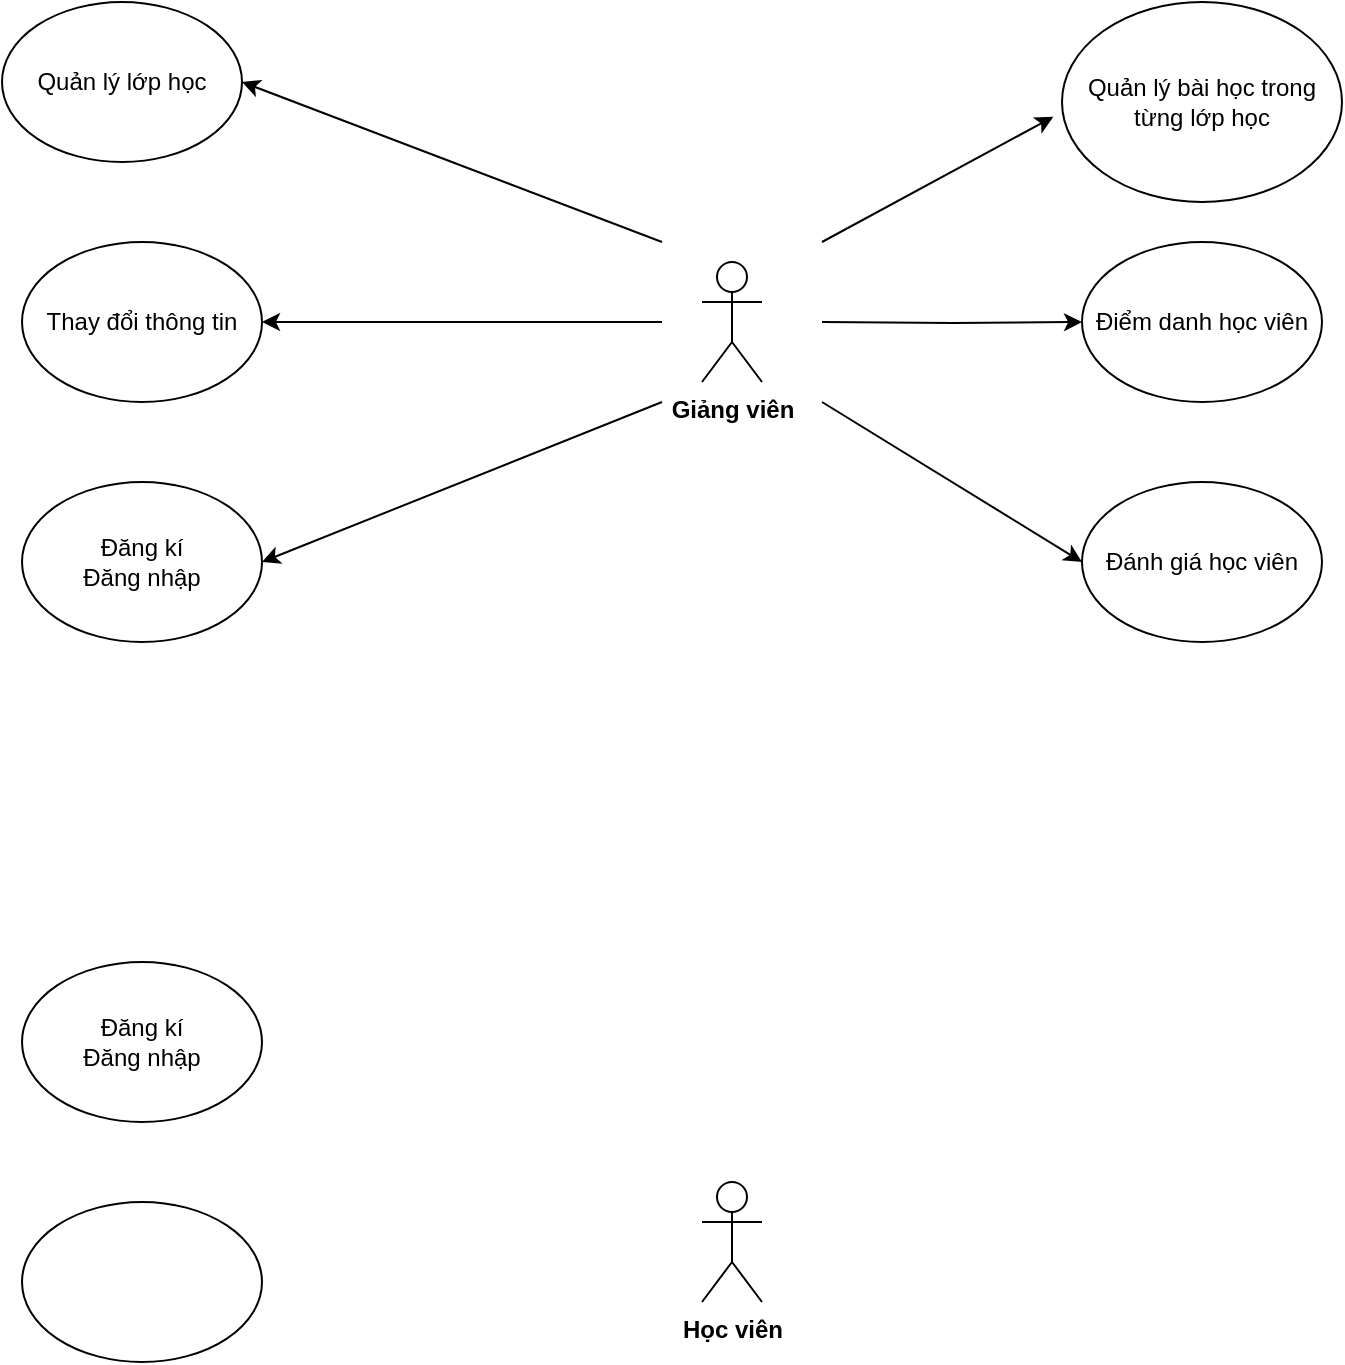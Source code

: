 <mxfile version="12.8.1" type="github"><diagram id="McJpeW2NFm06ZBHEweL8" name="Page-1"><mxGraphModel dx="1038" dy="580" grid="1" gridSize="10" guides="1" tooltips="1" connect="1" arrows="1" fold="1" page="1" pageScale="1" pageWidth="827" pageHeight="1169" math="0" shadow="0"><root><mxCell id="0"/><mxCell id="1" parent="0"/><mxCell id="MZ9rtSjlc_tsvDOP20zb-21" value="" style="edgeStyle=orthogonalEdgeStyle;rounded=0;orthogonalLoop=1;jettySize=auto;html=1;entryX=0;entryY=0.5;entryDx=0;entryDy=0;" edge="1" parent="1" target="MZ9rtSjlc_tsvDOP20zb-12"><mxGeometry relative="1" as="geometry"><mxPoint x="480" y="240" as="sourcePoint"/><mxPoint x="530" y="240" as="targetPoint"/></mxGeometry></mxCell><mxCell id="MZ9rtSjlc_tsvDOP20zb-1" value="&lt;b&gt;Giảng viên&lt;/b&gt;" style="shape=umlActor;verticalLabelPosition=bottom;labelBackgroundColor=#ffffff;verticalAlign=top;html=1;outlineConnect=0;" vertex="1" parent="1"><mxGeometry x="420" y="210" width="30" height="60" as="geometry"/></mxCell><mxCell id="MZ9rtSjlc_tsvDOP20zb-6" value="Đăng kí&lt;br&gt;Đăng nhập" style="ellipse;whiteSpace=wrap;html=1;" vertex="1" parent="1"><mxGeometry x="80" y="320" width="120" height="80" as="geometry"/></mxCell><mxCell id="MZ9rtSjlc_tsvDOP20zb-8" value="Thay đổi thông tin" style="ellipse;whiteSpace=wrap;html=1;" vertex="1" parent="1"><mxGeometry x="80" y="200" width="120" height="80" as="geometry"/></mxCell><mxCell id="MZ9rtSjlc_tsvDOP20zb-10" value="Quản lý lớp học" style="ellipse;whiteSpace=wrap;html=1;" vertex="1" parent="1"><mxGeometry x="70" y="80" width="120" height="80" as="geometry"/></mxCell><mxCell id="MZ9rtSjlc_tsvDOP20zb-11" value="Quản lý bài học trong từng lớp học" style="ellipse;whiteSpace=wrap;html=1;" vertex="1" parent="1"><mxGeometry x="600" y="80" width="140" height="100" as="geometry"/></mxCell><mxCell id="MZ9rtSjlc_tsvDOP20zb-12" value="Điểm danh học viên" style="ellipse;whiteSpace=wrap;html=1;" vertex="1" parent="1"><mxGeometry x="610" y="200" width="120" height="80" as="geometry"/></mxCell><mxCell id="MZ9rtSjlc_tsvDOP20zb-13" value="Đánh giá học viên" style="ellipse;whiteSpace=wrap;html=1;" vertex="1" parent="1"><mxGeometry x="610" y="320" width="120" height="80" as="geometry"/></mxCell><mxCell id="MZ9rtSjlc_tsvDOP20zb-16" value="" style="endArrow=classic;html=1;entryX=1;entryY=0.5;entryDx=0;entryDy=0;" edge="1" parent="1" target="MZ9rtSjlc_tsvDOP20zb-8"><mxGeometry width="50" height="50" relative="1" as="geometry"><mxPoint x="400" y="240" as="sourcePoint"/><mxPoint x="360" y="190" as="targetPoint"/></mxGeometry></mxCell><mxCell id="MZ9rtSjlc_tsvDOP20zb-17" value="" style="endArrow=classic;html=1;entryX=1;entryY=0.5;entryDx=0;entryDy=0;" edge="1" parent="1" target="MZ9rtSjlc_tsvDOP20zb-6"><mxGeometry width="50" height="50" relative="1" as="geometry"><mxPoint x="400" y="280" as="sourcePoint"/><mxPoint x="354.4" y="158.64" as="targetPoint"/></mxGeometry></mxCell><mxCell id="MZ9rtSjlc_tsvDOP20zb-18" value="" style="endArrow=classic;html=1;entryX=0;entryY=0.5;entryDx=0;entryDy=0;" edge="1" parent="1" target="MZ9rtSjlc_tsvDOP20zb-13"><mxGeometry width="50" height="50" relative="1" as="geometry"><mxPoint x="480" y="280" as="sourcePoint"/><mxPoint x="364.4" y="168.64" as="targetPoint"/></mxGeometry></mxCell><mxCell id="MZ9rtSjlc_tsvDOP20zb-19" value="" style="endArrow=classic;html=1;entryX=1;entryY=0.5;entryDx=0;entryDy=0;" edge="1" parent="1" target="MZ9rtSjlc_tsvDOP20zb-10"><mxGeometry width="50" height="50" relative="1" as="geometry"><mxPoint x="400" y="200" as="sourcePoint"/><mxPoint x="374.4" y="178.64" as="targetPoint"/></mxGeometry></mxCell><mxCell id="MZ9rtSjlc_tsvDOP20zb-22" value="" style="endArrow=classic;html=1;entryX=-0.031;entryY=0.574;entryDx=0;entryDy=0;entryPerimeter=0;" edge="1" parent="1" target="MZ9rtSjlc_tsvDOP20zb-11"><mxGeometry width="50" height="50" relative="1" as="geometry"><mxPoint x="480" y="200" as="sourcePoint"/><mxPoint x="384.4" y="188.64" as="targetPoint"/></mxGeometry></mxCell><mxCell id="MZ9rtSjlc_tsvDOP20zb-23" value="&lt;b&gt;Học viên&lt;/b&gt;" style="shape=umlActor;verticalLabelPosition=bottom;labelBackgroundColor=#ffffff;verticalAlign=top;html=1;outlineConnect=0;" vertex="1" parent="1"><mxGeometry x="420" y="670" width="30" height="60" as="geometry"/></mxCell><mxCell id="MZ9rtSjlc_tsvDOP20zb-24" value="Đăng kí&lt;br&gt;Đăng nhập" style="ellipse;whiteSpace=wrap;html=1;" vertex="1" parent="1"><mxGeometry x="80" y="560" width="120" height="80" as="geometry"/></mxCell><mxCell id="MZ9rtSjlc_tsvDOP20zb-25" value="" style="ellipse;whiteSpace=wrap;html=1;" vertex="1" parent="1"><mxGeometry x="80" y="680" width="120" height="80" as="geometry"/></mxCell></root></mxGraphModel></diagram></mxfile>